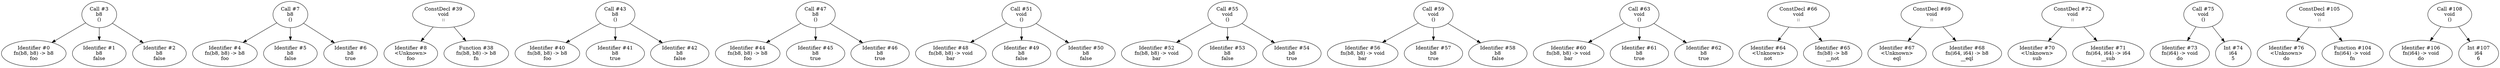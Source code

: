 digraph Ast {
    "Call #3\nb8\n()" -> "Identifier #0\nfn(b8, b8) -> b8\nfoo"
    "Call #3\nb8\n()" -> "Identifier #1\nb8\nfalse"
    "Call #3\nb8\n()" -> "Identifier #2\nb8\nfalse"
    "Call #7\nb8\n()" -> "Identifier #4\nfn(b8, b8) -> b8\nfoo"
    "Call #7\nb8\n()" -> "Identifier #5\nb8\nfalse"
    "Call #7\nb8\n()" -> "Identifier #6\nb8\ntrue"
    "ConstDecl #39\nvoid\n::" -> "Identifier #8\n<Unknown>\nfoo"
    "ConstDecl #39\nvoid\n::" -> "Function #38\nfn(b8, b8) -> b8\nfn"
    "Call #43\nb8\n()" -> "Identifier #40\nfn(b8, b8) -> b8\nfoo"
    "Call #43\nb8\n()" -> "Identifier #41\nb8\ntrue"
    "Call #43\nb8\n()" -> "Identifier #42\nb8\nfalse"
    "Call #47\nb8\n()" -> "Identifier #44\nfn(b8, b8) -> b8\nfoo"
    "Call #47\nb8\n()" -> "Identifier #45\nb8\ntrue"
    "Call #47\nb8\n()" -> "Identifier #46\nb8\ntrue"
    "Call #51\nvoid\n()" -> "Identifier #48\nfn(b8, b8) -> void\nbar"
    "Call #51\nvoid\n()" -> "Identifier #49\nb8\nfalse"
    "Call #51\nvoid\n()" -> "Identifier #50\nb8\nfalse"
    "Call #55\nvoid\n()" -> "Identifier #52\nfn(b8, b8) -> void\nbar"
    "Call #55\nvoid\n()" -> "Identifier #53\nb8\nfalse"
    "Call #55\nvoid\n()" -> "Identifier #54\nb8\ntrue"
    "Call #59\nvoid\n()" -> "Identifier #56\nfn(b8, b8) -> void\nbar"
    "Call #59\nvoid\n()" -> "Identifier #57\nb8\ntrue"
    "Call #59\nvoid\n()" -> "Identifier #58\nb8\nfalse"
    "Call #63\nvoid\n()" -> "Identifier #60\nfn(b8, b8) -> void\nbar"
    "Call #63\nvoid\n()" -> "Identifier #61\nb8\ntrue"
    "Call #63\nvoid\n()" -> "Identifier #62\nb8\ntrue"
    "ConstDecl #66\nvoid\n::" -> "Identifier #64\n<Unknown>\nnot"
    "ConstDecl #66\nvoid\n::" -> "Identifier #65\nfn(b8) -> b8\n__not"
    "ConstDecl #69\nvoid\n::" -> "Identifier #67\n<Unknown>\neql"
    "ConstDecl #69\nvoid\n::" -> "Identifier #68\nfn(i64, i64) -> b8\n__eql"
    "ConstDecl #72\nvoid\n::" -> "Identifier #70\n<Unknown>\nsub"
    "ConstDecl #72\nvoid\n::" -> "Identifier #71\nfn(i64, i64) -> i64\n__sub"
    "Call #75\nvoid\n()" -> "Identifier #73\nfn(i64) -> void\ndo"
    "Call #75\nvoid\n()" -> "Int #74\ni64\n5"
    "ConstDecl #105\nvoid\n::" -> "Identifier #76\n<Unknown>\ndo"
    "ConstDecl #105\nvoid\n::" -> "Function #104\nfn(i64) -> void\nfn"
    "Call #108\nvoid\n()" -> "Identifier #106\nfn(i64) -> void\ndo"
    "Call #108\nvoid\n()" -> "Int #107\ni64\n6"
}